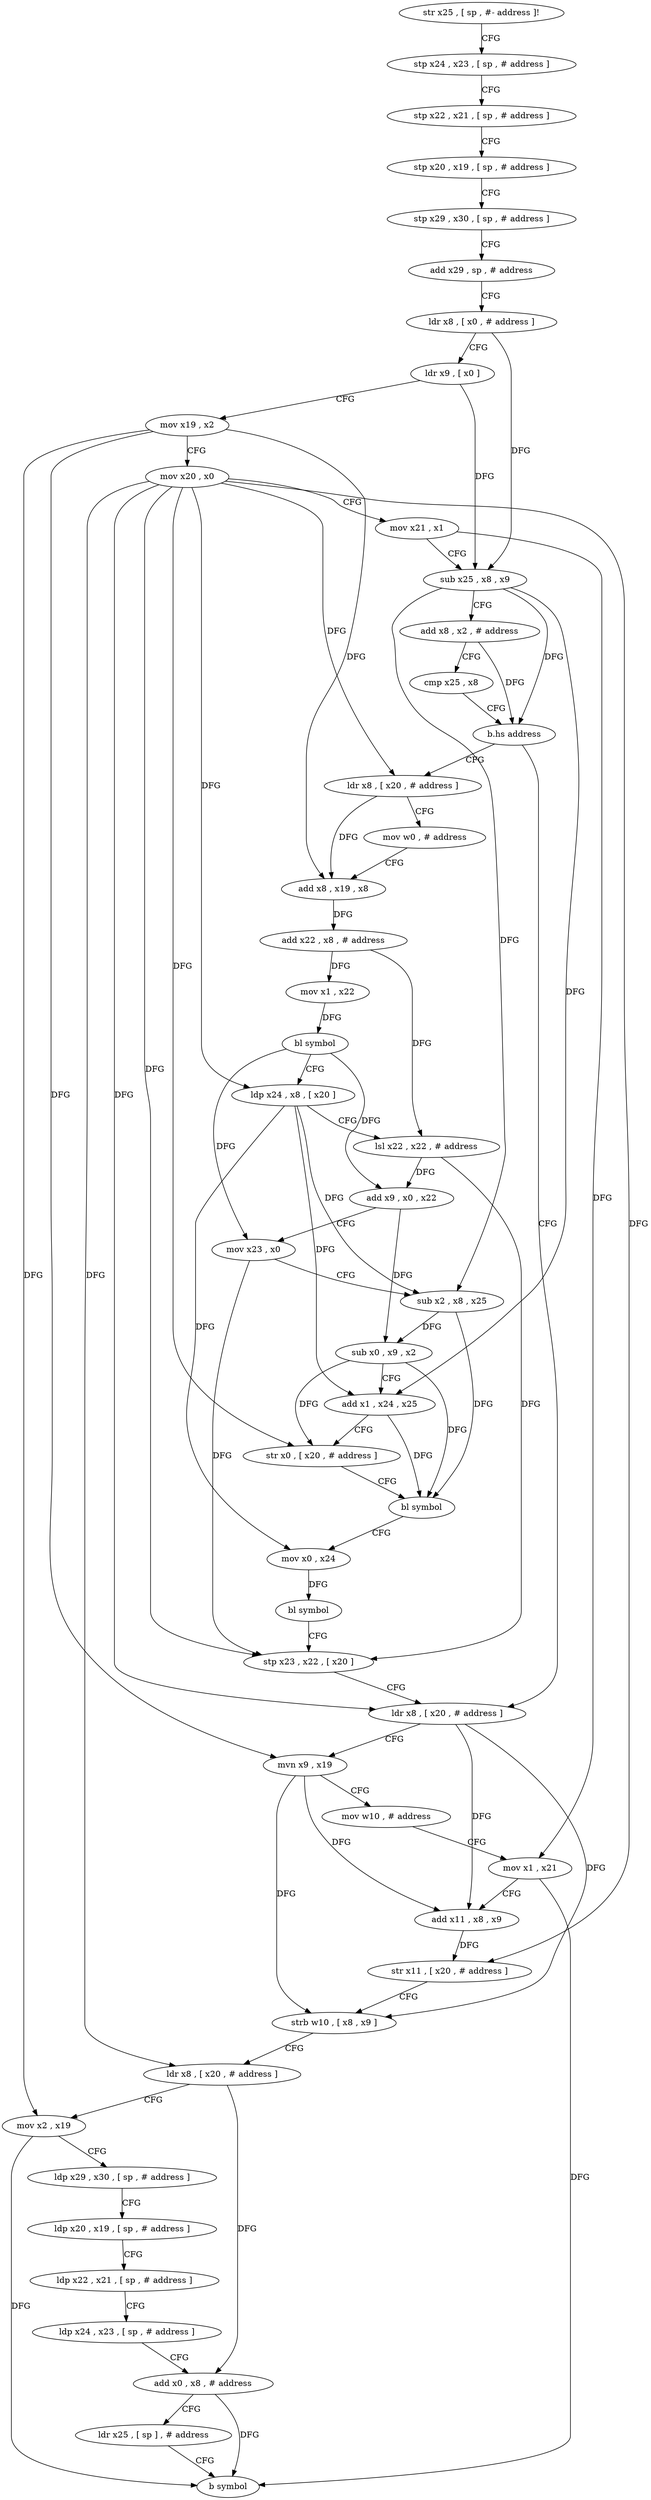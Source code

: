 digraph "func" {
"4202944" [label = "str x25 , [ sp , #- address ]!" ]
"4202948" [label = "stp x24 , x23 , [ sp , # address ]" ]
"4202952" [label = "stp x22 , x21 , [ sp , # address ]" ]
"4202956" [label = "stp x20 , x19 , [ sp , # address ]" ]
"4202960" [label = "stp x29 , x30 , [ sp , # address ]" ]
"4202964" [label = "add x29 , sp , # address" ]
"4202968" [label = "ldr x8 , [ x0 , # address ]" ]
"4202972" [label = "ldr x9 , [ x0 ]" ]
"4202976" [label = "mov x19 , x2" ]
"4202980" [label = "mov x20 , x0" ]
"4202984" [label = "mov x21 , x1" ]
"4202988" [label = "sub x25 , x8 , x9" ]
"4202992" [label = "add x8 , x2 , # address" ]
"4202996" [label = "cmp x25 , x8" ]
"4203000" [label = "b.hs address" ]
"4203076" [label = "ldr x8 , [ x20 , # address ]" ]
"4203004" [label = "ldr x8 , [ x20 , # address ]" ]
"4203080" [label = "mvn x9 , x19" ]
"4203084" [label = "mov w10 , # address" ]
"4203088" [label = "mov x1 , x21" ]
"4203092" [label = "add x11 , x8 , x9" ]
"4203096" [label = "str x11 , [ x20 , # address ]" ]
"4203100" [label = "strb w10 , [ x8 , x9 ]" ]
"4203104" [label = "ldr x8 , [ x20 , # address ]" ]
"4203108" [label = "mov x2 , x19" ]
"4203112" [label = "ldp x29 , x30 , [ sp , # address ]" ]
"4203116" [label = "ldp x20 , x19 , [ sp , # address ]" ]
"4203120" [label = "ldp x22 , x21 , [ sp , # address ]" ]
"4203124" [label = "ldp x24 , x23 , [ sp , # address ]" ]
"4203128" [label = "add x0 , x8 , # address" ]
"4203132" [label = "ldr x25 , [ sp ] , # address" ]
"4203136" [label = "b symbol" ]
"4203008" [label = "mov w0 , # address" ]
"4203012" [label = "add x8 , x19 , x8" ]
"4203016" [label = "add x22 , x8 , # address" ]
"4203020" [label = "mov x1 , x22" ]
"4203024" [label = "bl symbol" ]
"4203028" [label = "ldp x24 , x8 , [ x20 ]" ]
"4203032" [label = "lsl x22 , x22 , # address" ]
"4203036" [label = "add x9 , x0 , x22" ]
"4203040" [label = "mov x23 , x0" ]
"4203044" [label = "sub x2 , x8 , x25" ]
"4203048" [label = "sub x0 , x9 , x2" ]
"4203052" [label = "add x1 , x24 , x25" ]
"4203056" [label = "str x0 , [ x20 , # address ]" ]
"4203060" [label = "bl symbol" ]
"4203064" [label = "mov x0 , x24" ]
"4203068" [label = "bl symbol" ]
"4203072" [label = "stp x23 , x22 , [ x20 ]" ]
"4202944" -> "4202948" [ label = "CFG" ]
"4202948" -> "4202952" [ label = "CFG" ]
"4202952" -> "4202956" [ label = "CFG" ]
"4202956" -> "4202960" [ label = "CFG" ]
"4202960" -> "4202964" [ label = "CFG" ]
"4202964" -> "4202968" [ label = "CFG" ]
"4202968" -> "4202972" [ label = "CFG" ]
"4202968" -> "4202988" [ label = "DFG" ]
"4202972" -> "4202976" [ label = "CFG" ]
"4202972" -> "4202988" [ label = "DFG" ]
"4202976" -> "4202980" [ label = "CFG" ]
"4202976" -> "4203080" [ label = "DFG" ]
"4202976" -> "4203108" [ label = "DFG" ]
"4202976" -> "4203012" [ label = "DFG" ]
"4202980" -> "4202984" [ label = "CFG" ]
"4202980" -> "4203076" [ label = "DFG" ]
"4202980" -> "4203096" [ label = "DFG" ]
"4202980" -> "4203104" [ label = "DFG" ]
"4202980" -> "4203004" [ label = "DFG" ]
"4202980" -> "4203028" [ label = "DFG" ]
"4202980" -> "4203056" [ label = "DFG" ]
"4202980" -> "4203072" [ label = "DFG" ]
"4202984" -> "4202988" [ label = "CFG" ]
"4202984" -> "4203088" [ label = "DFG" ]
"4202988" -> "4202992" [ label = "CFG" ]
"4202988" -> "4203000" [ label = "DFG" ]
"4202988" -> "4203044" [ label = "DFG" ]
"4202988" -> "4203052" [ label = "DFG" ]
"4202992" -> "4202996" [ label = "CFG" ]
"4202992" -> "4203000" [ label = "DFG" ]
"4202996" -> "4203000" [ label = "CFG" ]
"4203000" -> "4203076" [ label = "CFG" ]
"4203000" -> "4203004" [ label = "CFG" ]
"4203076" -> "4203080" [ label = "CFG" ]
"4203076" -> "4203092" [ label = "DFG" ]
"4203076" -> "4203100" [ label = "DFG" ]
"4203004" -> "4203008" [ label = "CFG" ]
"4203004" -> "4203012" [ label = "DFG" ]
"4203080" -> "4203084" [ label = "CFG" ]
"4203080" -> "4203092" [ label = "DFG" ]
"4203080" -> "4203100" [ label = "DFG" ]
"4203084" -> "4203088" [ label = "CFG" ]
"4203088" -> "4203092" [ label = "CFG" ]
"4203088" -> "4203136" [ label = "DFG" ]
"4203092" -> "4203096" [ label = "DFG" ]
"4203096" -> "4203100" [ label = "CFG" ]
"4203100" -> "4203104" [ label = "CFG" ]
"4203104" -> "4203108" [ label = "CFG" ]
"4203104" -> "4203128" [ label = "DFG" ]
"4203108" -> "4203112" [ label = "CFG" ]
"4203108" -> "4203136" [ label = "DFG" ]
"4203112" -> "4203116" [ label = "CFG" ]
"4203116" -> "4203120" [ label = "CFG" ]
"4203120" -> "4203124" [ label = "CFG" ]
"4203124" -> "4203128" [ label = "CFG" ]
"4203128" -> "4203132" [ label = "CFG" ]
"4203128" -> "4203136" [ label = "DFG" ]
"4203132" -> "4203136" [ label = "CFG" ]
"4203008" -> "4203012" [ label = "CFG" ]
"4203012" -> "4203016" [ label = "DFG" ]
"4203016" -> "4203020" [ label = "DFG" ]
"4203016" -> "4203032" [ label = "DFG" ]
"4203020" -> "4203024" [ label = "DFG" ]
"4203024" -> "4203028" [ label = "CFG" ]
"4203024" -> "4203036" [ label = "DFG" ]
"4203024" -> "4203040" [ label = "DFG" ]
"4203028" -> "4203032" [ label = "CFG" ]
"4203028" -> "4203052" [ label = "DFG" ]
"4203028" -> "4203064" [ label = "DFG" ]
"4203028" -> "4203044" [ label = "DFG" ]
"4203032" -> "4203036" [ label = "DFG" ]
"4203032" -> "4203072" [ label = "DFG" ]
"4203036" -> "4203040" [ label = "CFG" ]
"4203036" -> "4203048" [ label = "DFG" ]
"4203040" -> "4203044" [ label = "CFG" ]
"4203040" -> "4203072" [ label = "DFG" ]
"4203044" -> "4203048" [ label = "DFG" ]
"4203044" -> "4203060" [ label = "DFG" ]
"4203048" -> "4203052" [ label = "CFG" ]
"4203048" -> "4203056" [ label = "DFG" ]
"4203048" -> "4203060" [ label = "DFG" ]
"4203052" -> "4203056" [ label = "CFG" ]
"4203052" -> "4203060" [ label = "DFG" ]
"4203056" -> "4203060" [ label = "CFG" ]
"4203060" -> "4203064" [ label = "CFG" ]
"4203064" -> "4203068" [ label = "DFG" ]
"4203068" -> "4203072" [ label = "CFG" ]
"4203072" -> "4203076" [ label = "CFG" ]
}
